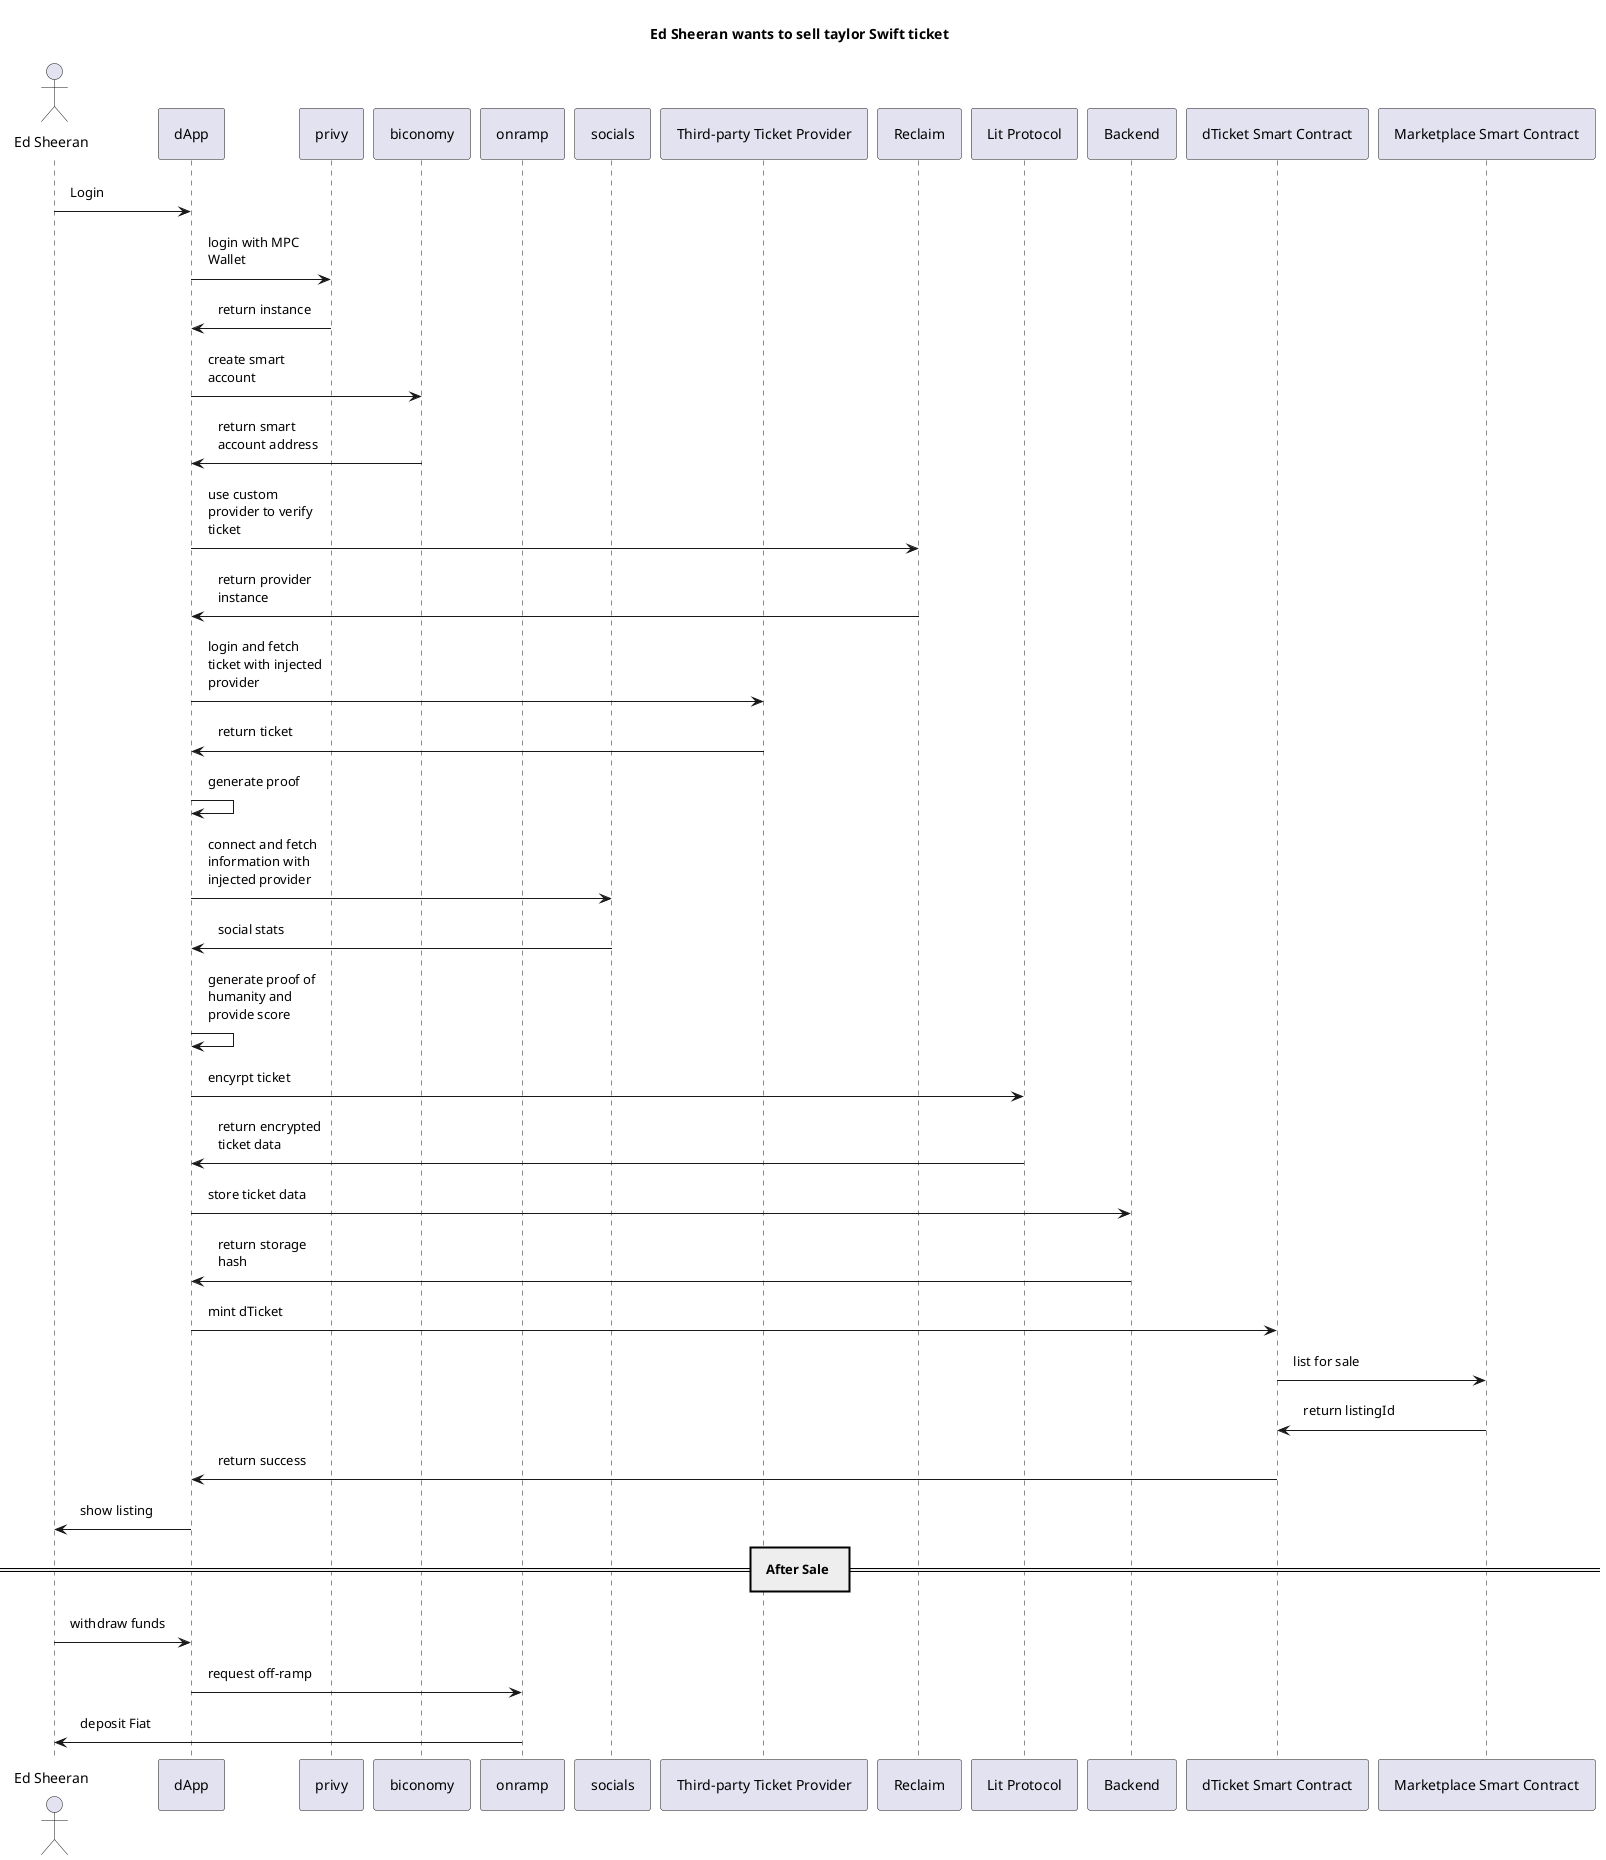 @startuml
skinparam MaxMessageSize 120
skinparam Padding 9

title "Ed Sheeran wants to sell taylor Swift ticket"

'Define participants
actor "Ed Sheeran" as ed
participant dApp
participant privy
participant biconomy
participant onramp
participant socials
participant "Third-party Ticket Provider" as thirdInfra
participant "Reclaim" as reclaim
participant "Lit Protocol" as lit
participant "Backend" as backend
participant "dTicket Smart Contract" as dTicket
participant "Marketplace Smart Contract" as marketplace

'Define the flow
ed -> dApp : Login
dApp -> privy : login with MPC Wallet
privy -> dApp : return instance
dApp -> biconomy : create smart account
biconomy -> dApp : return smart account address
dApp -> reclaim : use custom provider to verify ticket
reclaim -> dApp : return provider instance
dApp -> thirdInfra : login and fetch ticket with injected provider
thirdInfra -> dApp : return ticket
dApp -> dApp : generate proof
dApp -> socials : connect and fetch information with injected provider
socials -> dApp : social stats
dApp -> dApp : generate proof of humanity and provide score
dApp -> lit : encyrpt ticket
lit -> dApp : return encrypted ticket data
dApp -> backend : store ticket data
backend -> dApp : return storage hash
dApp -> dTicket : mint dTicket
dTicket -> marketplace : list for sale
marketplace -> dTicket : return listingId
dTicket -> dApp : return success
dApp -> ed : show listing

== After Sale ==

ed -> dApp : withdraw funds
dApp -> onramp : request off-ramp
onramp -> ed : deposit Fiat

@enduml